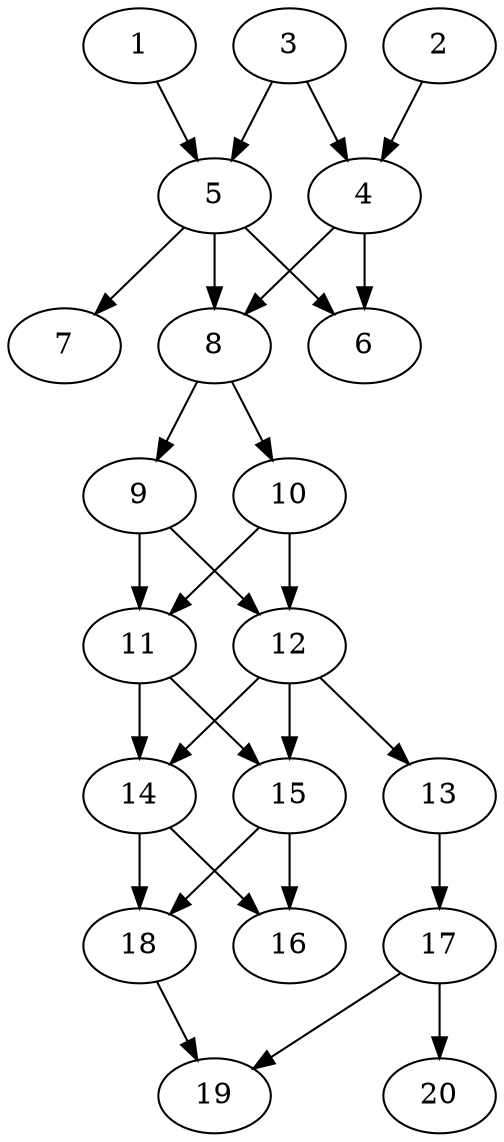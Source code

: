 // DAG automatically generated by daggen at Thu Oct  3 13:58:43 2019
// ./daggen --dot -n 20 --ccr 0.4 --fat 0.5 --regular 0.5 --density 0.7 --mindata 5242880 --maxdata 52428800 
digraph G {
  1 [size="69166080", alpha="0.15", expect_size="27666432"] 
  1 -> 5 [size ="27666432"]
  2 [size="101109760", alpha="0.08", expect_size="40443904"] 
  2 -> 4 [size ="40443904"]
  3 [size="63910400", alpha="0.05", expect_size="25564160"] 
  3 -> 4 [size ="25564160"]
  3 -> 5 [size ="25564160"]
  4 [size="19568640", alpha="0.12", expect_size="7827456"] 
  4 -> 6 [size ="7827456"]
  4 -> 8 [size ="7827456"]
  5 [size="58076160", alpha="0.03", expect_size="23230464"] 
  5 -> 6 [size ="23230464"]
  5 -> 7 [size ="23230464"]
  5 -> 8 [size ="23230464"]
  6 [size="70694400", alpha="0.05", expect_size="28277760"] 
  7 [size="31144960", alpha="0.13", expect_size="12457984"] 
  8 [size="53652480", alpha="0.00", expect_size="21460992"] 
  8 -> 9 [size ="21460992"]
  8 -> 10 [size ="21460992"]
  9 [size="80289280", alpha="0.04", expect_size="32115712"] 
  9 -> 11 [size ="32115712"]
  9 -> 12 [size ="32115712"]
  10 [size="94433280", alpha="0.11", expect_size="37773312"] 
  10 -> 11 [size ="37773312"]
  10 -> 12 [size ="37773312"]
  11 [size="15114240", alpha="0.12", expect_size="6045696"] 
  11 -> 14 [size ="6045696"]
  11 -> 15 [size ="6045696"]
  12 [size="106004480", alpha="0.19", expect_size="42401792"] 
  12 -> 13 [size ="42401792"]
  12 -> 14 [size ="42401792"]
  12 -> 15 [size ="42401792"]
  13 [size="32407040", alpha="0.10", expect_size="12962816"] 
  13 -> 17 [size ="12962816"]
  14 [size="60933120", alpha="0.19", expect_size="24373248"] 
  14 -> 16 [size ="24373248"]
  14 -> 18 [size ="24373248"]
  15 [size="15032320", alpha="0.12", expect_size="6012928"] 
  15 -> 16 [size ="6012928"]
  15 -> 18 [size ="6012928"]
  16 [size="33986560", alpha="0.18", expect_size="13594624"] 
  17 [size="66406400", alpha="0.11", expect_size="26562560"] 
  17 -> 19 [size ="26562560"]
  17 -> 20 [size ="26562560"]
  18 [size="25154560", alpha="0.03", expect_size="10061824"] 
  18 -> 19 [size ="10061824"]
  19 [size="27064320", alpha="0.02", expect_size="10825728"] 
  20 [size="48860160", alpha="0.09", expect_size="19544064"] 
}

